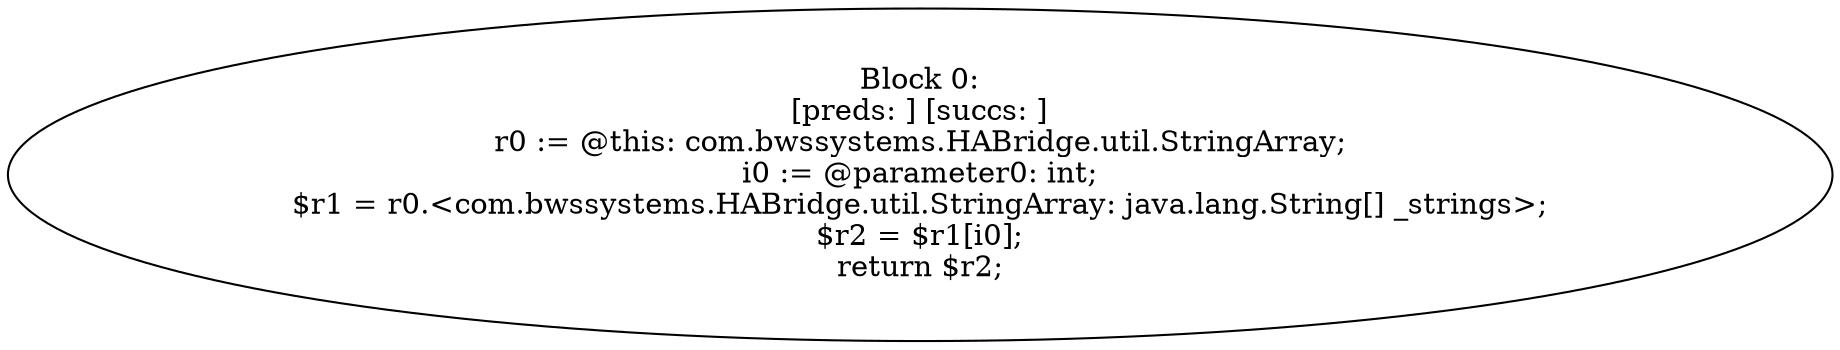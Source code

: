 digraph "unitGraph" {
    "Block 0:
[preds: ] [succs: ]
r0 := @this: com.bwssystems.HABridge.util.StringArray;
i0 := @parameter0: int;
$r1 = r0.<com.bwssystems.HABridge.util.StringArray: java.lang.String[] _strings>;
$r2 = $r1[i0];
return $r2;
"
}
